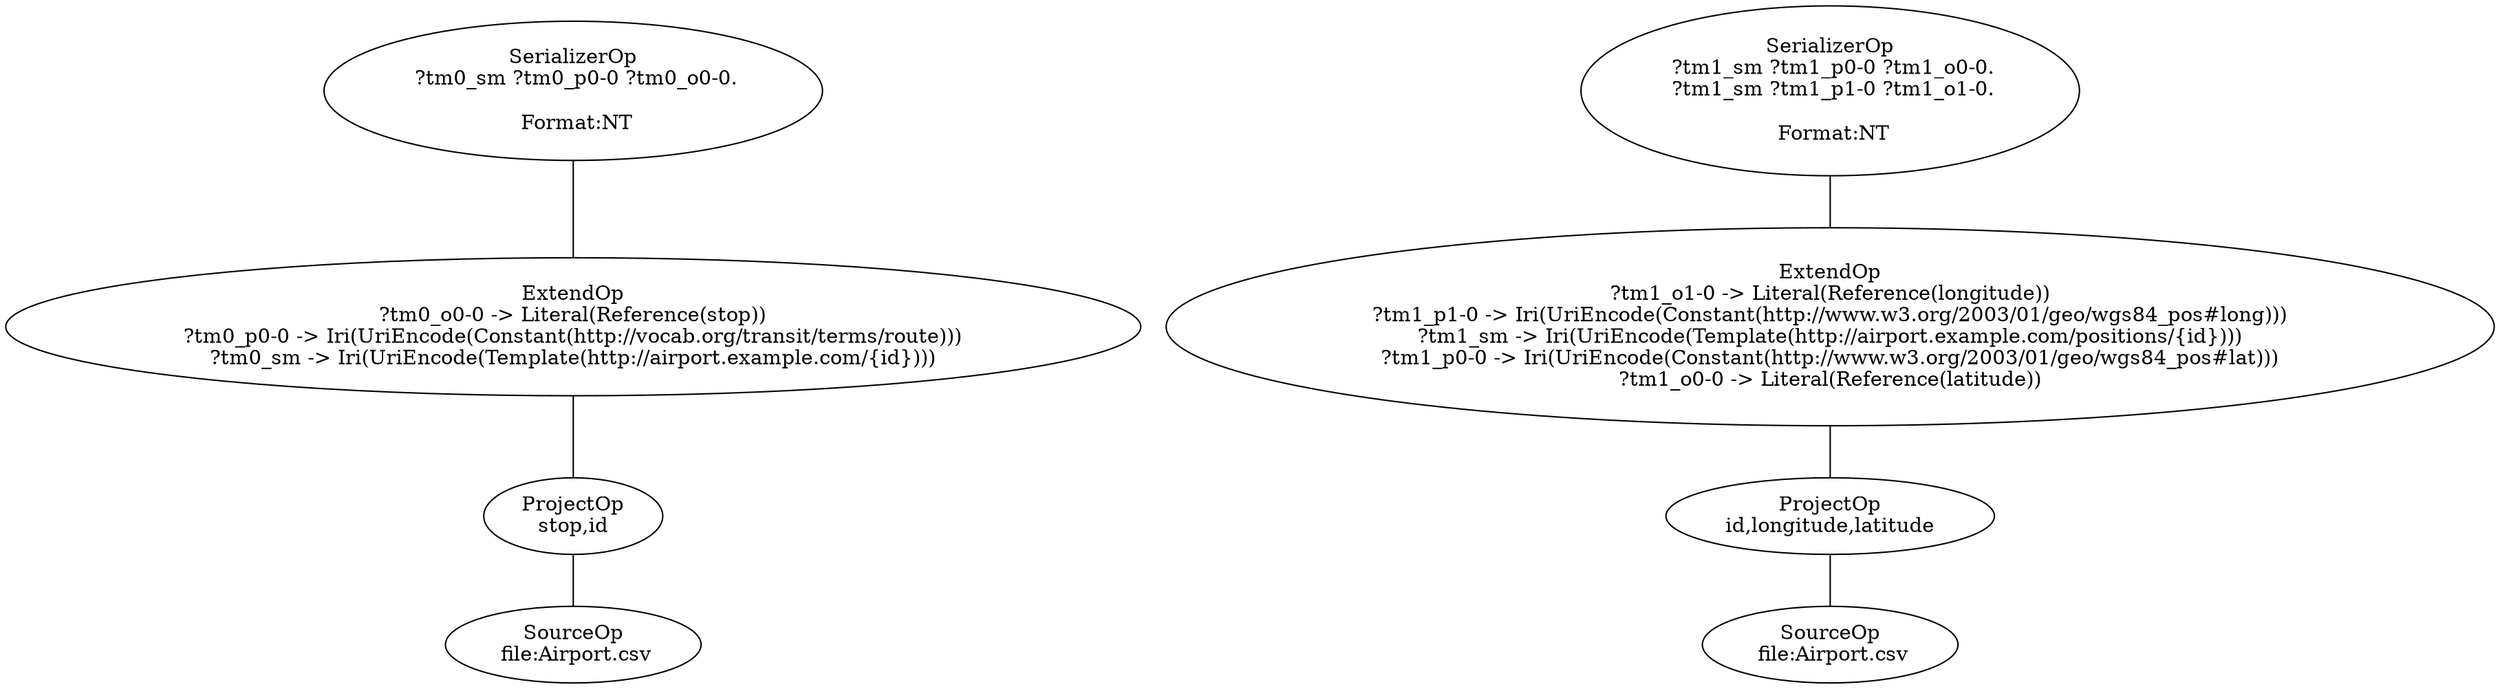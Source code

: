 graph mapping_tree {
	"6534d60d-5147-4315-b4b2-212d015223fd" [label="SerializerOp
 ?tm0_sm ?tm0_p0-0 ?tm0_o0-0.

 Format:NT"]
	"b7ed5aeb-a3f2-41c2-9c4f-9ab20d0eda3c" [label="ExtendOp
?tm0_o0-0 -> Literal(Reference(stop))
?tm0_p0-0 -> Iri(UriEncode(Constant(http://vocab.org/transit/terms/route)))
?tm0_sm -> Iri(UriEncode(Template(http://airport.example.com/{id})))"]
	"6534d60d-5147-4315-b4b2-212d015223fd" -- "b7ed5aeb-a3f2-41c2-9c4f-9ab20d0eda3c"
	"6b71c039-0002-4733-b961-c991aa8849ac" [label="ProjectOp
stop,id"]
	"b7ed5aeb-a3f2-41c2-9c4f-9ab20d0eda3c" -- "6b71c039-0002-4733-b961-c991aa8849ac"
	"68c1e1c8-c8b0-4364-86ee-0da321bcd2ef" [label="SourceOp
 file:Airport.csv"]
	"6b71c039-0002-4733-b961-c991aa8849ac" -- "68c1e1c8-c8b0-4364-86ee-0da321bcd2ef"
	"82504ba1-5414-4c70-9d5f-209471b4566d" [label="SerializerOp
 ?tm1_sm ?tm1_p0-0 ?tm1_o0-0.
 ?tm1_sm ?tm1_p1-0 ?tm1_o1-0.

 Format:NT"]
	"14556562-f5c3-410a-9553-88cc6f5d3b70" [label="ExtendOp
?tm1_o1-0 -> Literal(Reference(longitude))
?tm1_p1-0 -> Iri(UriEncode(Constant(http://www.w3.org/2003/01/geo/wgs84_pos#long)))
?tm1_sm -> Iri(UriEncode(Template(http://airport.example.com/positions/{id})))
?tm1_p0-0 -> Iri(UriEncode(Constant(http://www.w3.org/2003/01/geo/wgs84_pos#lat)))
?tm1_o0-0 -> Literal(Reference(latitude))"]
	"82504ba1-5414-4c70-9d5f-209471b4566d" -- "14556562-f5c3-410a-9553-88cc6f5d3b70"
	"4fe04d58-8a5d-4e3b-9617-27fd858f906b" [label="ProjectOp
id,longitude,latitude"]
	"14556562-f5c3-410a-9553-88cc6f5d3b70" -- "4fe04d58-8a5d-4e3b-9617-27fd858f906b"
	"ed205f61-f522-4370-9d62-8238afd6e4ba" [label="SourceOp
 file:Airport.csv"]
	"4fe04d58-8a5d-4e3b-9617-27fd858f906b" -- "ed205f61-f522-4370-9d62-8238afd6e4ba"
}
